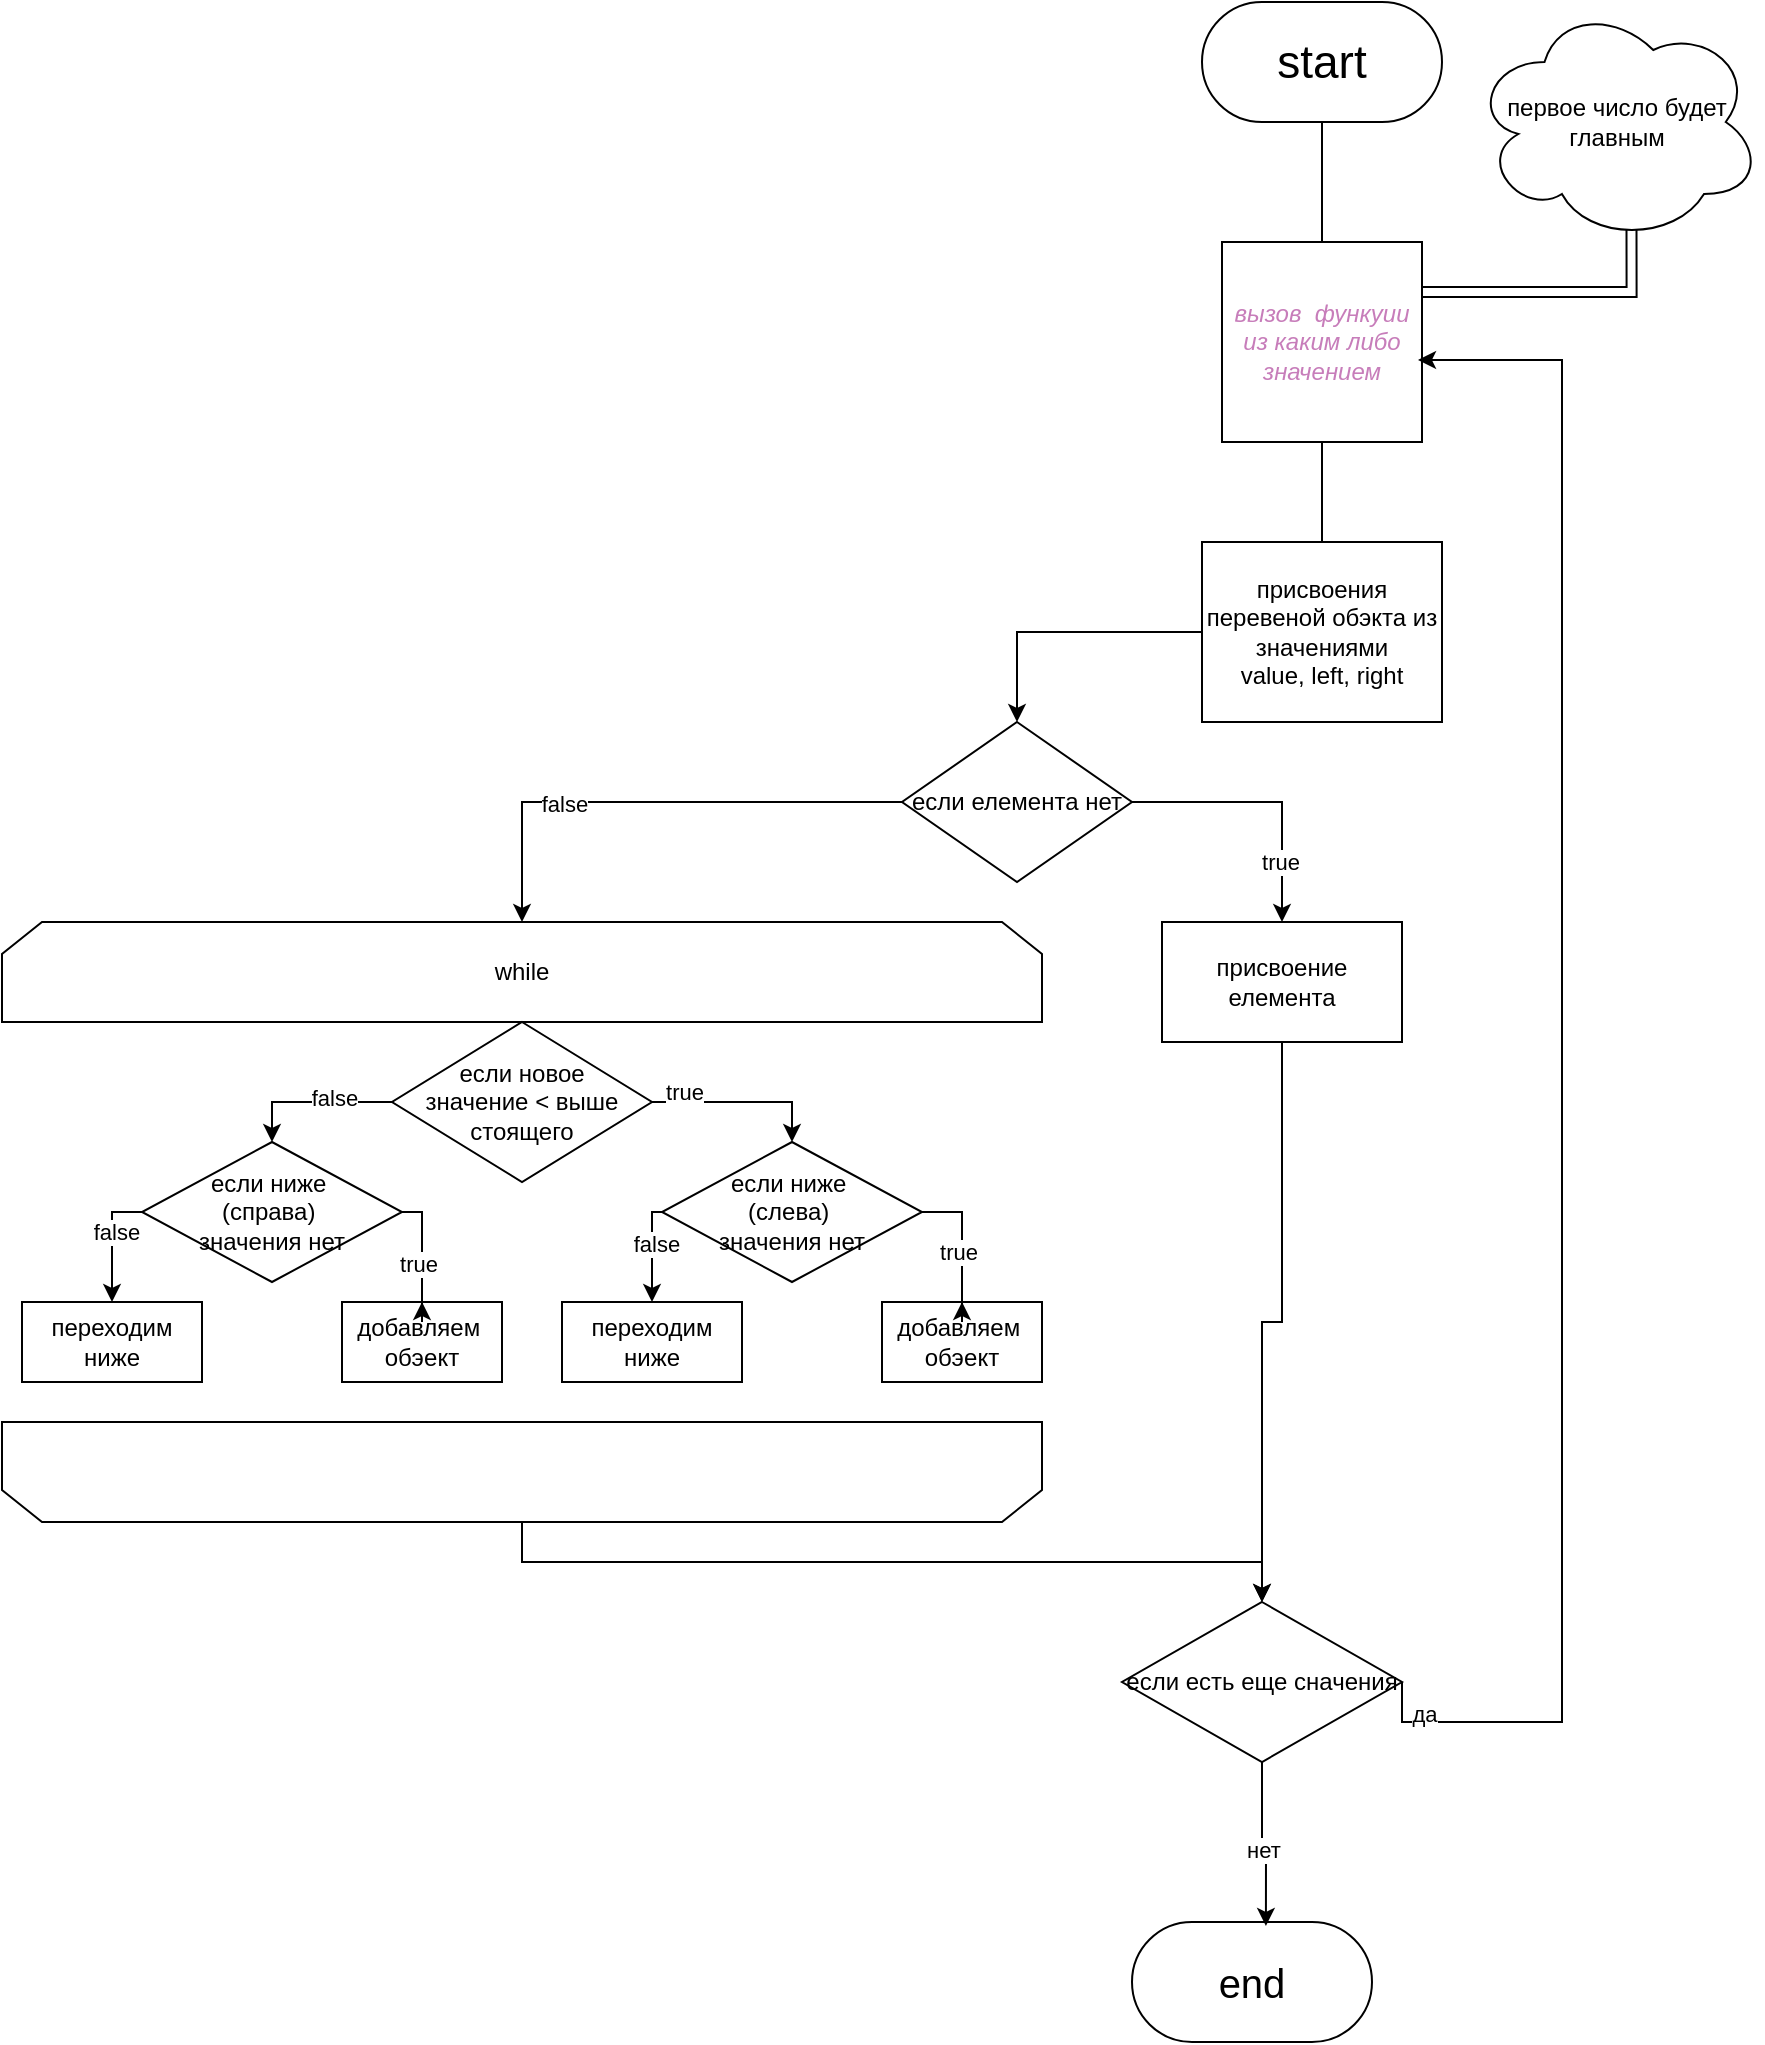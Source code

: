 <mxfile version="27.0.5">
  <diagram name="Страница — 1" id="SqMNiIPCnWZoppdZULFn">
    <mxGraphModel dx="2355" dy="811" grid="1" gridSize="10" guides="1" tooltips="1" connect="1" arrows="1" fold="1" page="1" pageScale="1" pageWidth="1169" pageHeight="827" math="0" shadow="0">
      <root>
        <mxCell id="0" />
        <mxCell id="1" parent="0" />
        <mxCell id="NlVr76MCza2HxT9_YBDf-3" value="" style="endArrow=none;html=1;rounded=0;entryX=0.5;entryY=1;entryDx=0;entryDy=0;exitX=0.5;exitY=0;exitDx=0;exitDy=0;" parent="1" source="NlVr76MCza2HxT9_YBDf-4" target="NlVr76MCza2HxT9_YBDf-18" edge="1">
          <mxGeometry width="50" height="50" relative="1" as="geometry">
            <mxPoint x="460" y="210" as="sourcePoint" />
            <mxPoint x="460" y="160" as="targetPoint" />
          </mxGeometry>
        </mxCell>
        <mxCell id="NlVr76MCza2HxT9_YBDf-6" style="edgeStyle=orthogonalEdgeStyle;rounded=0;orthogonalLoop=1;jettySize=auto;html=1;exitX=1;exitY=0.25;exitDx=0;exitDy=0;strokeColor=default;shape=link;width=5;entryX=0.55;entryY=0.95;entryDx=0;entryDy=0;entryPerimeter=0;" parent="1" source="NlVr76MCza2HxT9_YBDf-4" target="NlVr76MCza2HxT9_YBDf-5" edge="1">
          <mxGeometry relative="1" as="geometry">
            <Array as="points">
              <mxPoint x="615" y="235" />
            </Array>
          </mxGeometry>
        </mxCell>
        <mxCell id="NlVr76MCza2HxT9_YBDf-4" value="&lt;font color=&quot;#c77dba&quot;&gt;&lt;i&gt;вызов&amp;nbsp; функуии из каким либо значением&lt;/i&gt;&lt;/font&gt;" style="whiteSpace=wrap;html=1;aspect=fixed;" parent="1" vertex="1">
          <mxGeometry x="410" y="210" width="100" height="100" as="geometry" />
        </mxCell>
        <mxCell id="NlVr76MCza2HxT9_YBDf-5" value="первое число будет главным" style="ellipse;shape=cloud;whiteSpace=wrap;html=1;" parent="1" vertex="1">
          <mxGeometry x="535" y="90" width="145" height="120" as="geometry" />
        </mxCell>
        <mxCell id="NlVr76MCza2HxT9_YBDf-7" value="" style="endArrow=none;html=1;rounded=0;entryX=0.5;entryY=1;entryDx=0;entryDy=0;exitX=0.5;exitY=0;exitDx=0;exitDy=0;" parent="1" target="NlVr76MCza2HxT9_YBDf-4" edge="1">
          <mxGeometry width="50" height="50" relative="1" as="geometry">
            <mxPoint x="460" y="380" as="sourcePoint" />
            <mxPoint x="610" y="320" as="targetPoint" />
          </mxGeometry>
        </mxCell>
        <mxCell id="NlVr76MCza2HxT9_YBDf-11" value="" style="edgeStyle=orthogonalEdgeStyle;rounded=0;orthogonalLoop=1;jettySize=auto;html=1;" parent="1" target="NlVr76MCza2HxT9_YBDf-10" edge="1">
          <mxGeometry relative="1" as="geometry">
            <mxPoint x="460" y="380" as="sourcePoint" />
          </mxGeometry>
        </mxCell>
        <mxCell id="NlVr76MCza2HxT9_YBDf-13" value="" style="edgeStyle=orthogonalEdgeStyle;rounded=0;orthogonalLoop=1;jettySize=auto;html=1;entryX=0.5;entryY=0;entryDx=0;entryDy=0;" parent="1" source="NlVr76MCza2HxT9_YBDf-10" target="NlVr76MCza2HxT9_YBDf-14" edge="1">
          <mxGeometry relative="1" as="geometry">
            <mxPoint x="250" y="540" as="targetPoint" />
          </mxGeometry>
        </mxCell>
        <mxCell id="NlVr76MCza2HxT9_YBDf-10" value="присвоения перевеной обэкта из значениями&lt;br&gt;value, left, right" style="whiteSpace=wrap;html=1;" parent="1" vertex="1">
          <mxGeometry x="400" y="360" width="120" height="90" as="geometry" />
        </mxCell>
        <mxCell id="NlVr76MCza2HxT9_YBDf-16" value="" style="edgeStyle=orthogonalEdgeStyle;rounded=0;orthogonalLoop=1;jettySize=auto;html=1;exitX=1;exitY=0.5;exitDx=0;exitDy=0;" parent="1" source="NlVr76MCza2HxT9_YBDf-14" target="NlVr76MCza2HxT9_YBDf-15" edge="1">
          <mxGeometry relative="1" as="geometry" />
        </mxCell>
        <mxCell id="NlVr76MCza2HxT9_YBDf-57" value="true" style="edgeLabel;html=1;align=center;verticalAlign=middle;resizable=0;points=[];" parent="NlVr76MCza2HxT9_YBDf-16" vertex="1" connectable="0">
          <mxGeometry x="0.556" y="-1" relative="1" as="geometry">
            <mxPoint as="offset" />
          </mxGeometry>
        </mxCell>
        <mxCell id="NlVr76MCza2HxT9_YBDf-22" value="" style="edgeStyle=orthogonalEdgeStyle;rounded=0;orthogonalLoop=1;jettySize=auto;html=1;exitX=0;exitY=0.5;exitDx=0;exitDy=0;entryX=0.5;entryY=0;entryDx=0;entryDy=0;" parent="1" source="NlVr76MCza2HxT9_YBDf-14" target="NlVr76MCza2HxT9_YBDf-24" edge="1">
          <mxGeometry relative="1" as="geometry">
            <mxPoint x="220" y="550" as="targetPoint" />
          </mxGeometry>
        </mxCell>
        <mxCell id="NlVr76MCza2HxT9_YBDf-23" value="false" style="edgeLabel;html=1;align=center;verticalAlign=middle;resizable=0;points=[];" parent="NlVr76MCza2HxT9_YBDf-22" vertex="1" connectable="0">
          <mxGeometry x="0.356" y="1" relative="1" as="geometry">
            <mxPoint as="offset" />
          </mxGeometry>
        </mxCell>
        <mxCell id="NlVr76MCza2HxT9_YBDf-14" value="если елемента нет" style="rhombus;whiteSpace=wrap;html=1;" parent="1" vertex="1">
          <mxGeometry x="250" y="450" width="115" height="80" as="geometry" />
        </mxCell>
        <mxCell id="NlVr76MCza2HxT9_YBDf-61" style="edgeStyle=orthogonalEdgeStyle;rounded=0;orthogonalLoop=1;jettySize=auto;html=1;exitX=0.5;exitY=1;exitDx=0;exitDy=0;entryX=0.5;entryY=0;entryDx=0;entryDy=0;" parent="1" source="NlVr76MCza2HxT9_YBDf-15" target="NlVr76MCza2HxT9_YBDf-59" edge="1">
          <mxGeometry relative="1" as="geometry" />
        </mxCell>
        <mxCell id="NlVr76MCza2HxT9_YBDf-15" value="присвоение елемента" style="whiteSpace=wrap;html=1;" parent="1" vertex="1">
          <mxGeometry x="380" y="550" width="120" height="60" as="geometry" />
        </mxCell>
        <mxCell id="NlVr76MCza2HxT9_YBDf-18" value="start" style="rounded=1;whiteSpace=wrap;html=1;arcSize=50;fontSize=23;" parent="1" vertex="1">
          <mxGeometry x="400" y="90" width="120" height="60" as="geometry" />
        </mxCell>
        <mxCell id="NlVr76MCza2HxT9_YBDf-24" value="while" style="shape=loopLimit;whiteSpace=wrap;html=1;" parent="1" vertex="1">
          <mxGeometry x="-200" y="550" width="520" height="50" as="geometry" />
        </mxCell>
        <mxCell id="NlVr76MCza2HxT9_YBDf-60" style="edgeStyle=orthogonalEdgeStyle;rounded=0;orthogonalLoop=1;jettySize=auto;html=1;exitX=0.5;exitY=0;exitDx=0;exitDy=0;" parent="1" source="NlVr76MCza2HxT9_YBDf-25" target="NlVr76MCza2HxT9_YBDf-59" edge="1">
          <mxGeometry relative="1" as="geometry" />
        </mxCell>
        <mxCell id="NlVr76MCza2HxT9_YBDf-25" value="" style="shape=loopLimit;whiteSpace=wrap;html=1;rotation=-180;" parent="1" vertex="1">
          <mxGeometry x="-200" y="800" width="520" height="50" as="geometry" />
        </mxCell>
        <mxCell id="NlVr76MCza2HxT9_YBDf-33" value="" style="edgeStyle=orthogonalEdgeStyle;rounded=0;orthogonalLoop=1;jettySize=auto;html=1;entryX=0.5;entryY=0;entryDx=0;entryDy=0;" parent="1" source="NlVr76MCza2HxT9_YBDf-26" target="NlVr76MCza2HxT9_YBDf-35" edge="1">
          <mxGeometry relative="1" as="geometry">
            <mxPoint x="145" y="690" as="targetPoint" />
          </mxGeometry>
        </mxCell>
        <mxCell id="NlVr76MCza2HxT9_YBDf-34" value="true" style="edgeLabel;html=1;align=center;verticalAlign=middle;resizable=0;points=[];" parent="NlVr76MCza2HxT9_YBDf-33" vertex="1" connectable="0">
          <mxGeometry x="-0.657" y="5" relative="1" as="geometry">
            <mxPoint as="offset" />
          </mxGeometry>
        </mxCell>
        <mxCell id="NlVr76MCza2HxT9_YBDf-55" style="edgeStyle=orthogonalEdgeStyle;rounded=0;orthogonalLoop=1;jettySize=auto;html=1;exitX=0;exitY=0.5;exitDx=0;exitDy=0;entryX=0.5;entryY=0;entryDx=0;entryDy=0;" parent="1" source="NlVr76MCza2HxT9_YBDf-26" target="NlVr76MCza2HxT9_YBDf-50" edge="1">
          <mxGeometry relative="1" as="geometry" />
        </mxCell>
        <mxCell id="NlVr76MCza2HxT9_YBDf-56" value="false" style="edgeLabel;html=1;align=center;verticalAlign=middle;resizable=0;points=[];" parent="NlVr76MCza2HxT9_YBDf-55" vertex="1" connectable="0">
          <mxGeometry x="-0.275" y="-2" relative="1" as="geometry">
            <mxPoint as="offset" />
          </mxGeometry>
        </mxCell>
        <mxCell id="NlVr76MCza2HxT9_YBDf-26" value="если новое &lt;br&gt;значение &amp;lt; выше стоящего" style="rhombus;whiteSpace=wrap;html=1;" parent="1" vertex="1">
          <mxGeometry x="-5" y="600" width="130" height="80" as="geometry" />
        </mxCell>
        <mxCell id="NlVr76MCza2HxT9_YBDf-38" value="" style="edgeStyle=orthogonalEdgeStyle;rounded=0;orthogonalLoop=1;jettySize=auto;html=1;exitX=0;exitY=0.5;exitDx=0;exitDy=0;" parent="1" source="NlVr76MCza2HxT9_YBDf-35" target="NlVr76MCza2HxT9_YBDf-37" edge="1">
          <mxGeometry relative="1" as="geometry">
            <mxPoint x="215" y="740" as="sourcePoint" />
            <Array as="points">
              <mxPoint x="125" y="695" />
            </Array>
          </mxGeometry>
        </mxCell>
        <mxCell id="NlVr76MCza2HxT9_YBDf-39" value="false" style="edgeLabel;html=1;align=center;verticalAlign=middle;resizable=0;points=[];" parent="NlVr76MCza2HxT9_YBDf-38" vertex="1" connectable="0">
          <mxGeometry x="-0.16" y="2" relative="1" as="geometry">
            <mxPoint as="offset" />
          </mxGeometry>
        </mxCell>
        <mxCell id="NlVr76MCza2HxT9_YBDf-35" value="если ниже&amp;nbsp;&lt;div&gt;(слева)&amp;nbsp;&lt;br&gt;значения нет&lt;/div&gt;" style="rhombus;whiteSpace=wrap;html=1;" parent="1" vertex="1">
          <mxGeometry x="130" y="660" width="130" height="70" as="geometry" />
        </mxCell>
        <mxCell id="NlVr76MCza2HxT9_YBDf-37" value="переходим ниже" style="whiteSpace=wrap;html=1;" parent="1" vertex="1">
          <mxGeometry x="80" y="740" width="90" height="40" as="geometry" />
        </mxCell>
        <mxCell id="NlVr76MCza2HxT9_YBDf-41" value="добавляем&amp;nbsp;&lt;br&gt;обэект" style="whiteSpace=wrap;html=1;" parent="1" vertex="1">
          <mxGeometry x="240" y="740" width="80" height="40" as="geometry" />
        </mxCell>
        <mxCell id="NlVr76MCza2HxT9_YBDf-43" style="edgeStyle=orthogonalEdgeStyle;rounded=0;orthogonalLoop=1;jettySize=auto;html=1;exitX=1;exitY=0.5;exitDx=0;exitDy=0;entryX=0.5;entryY=0;entryDx=0;entryDy=0;" parent="1" source="NlVr76MCza2HxT9_YBDf-35" target="NlVr76MCza2HxT9_YBDf-41" edge="1">
          <mxGeometry relative="1" as="geometry">
            <Array as="points">
              <mxPoint x="280" y="695" />
              <mxPoint x="280" y="750" />
            </Array>
          </mxGeometry>
        </mxCell>
        <mxCell id="NlVr76MCza2HxT9_YBDf-44" value="true" style="edgeLabel;html=1;align=center;verticalAlign=middle;resizable=0;points=[];" parent="NlVr76MCza2HxT9_YBDf-43" vertex="1" connectable="0">
          <mxGeometry x="-0.054" y="-2" relative="1" as="geometry">
            <mxPoint as="offset" />
          </mxGeometry>
        </mxCell>
        <mxCell id="NlVr76MCza2HxT9_YBDf-48" value="" style="edgeStyle=orthogonalEdgeStyle;rounded=0;orthogonalLoop=1;jettySize=auto;html=1;exitX=0;exitY=0.5;exitDx=0;exitDy=0;" parent="1" source="NlVr76MCza2HxT9_YBDf-50" target="NlVr76MCza2HxT9_YBDf-51" edge="1">
          <mxGeometry relative="1" as="geometry">
            <mxPoint x="-55" y="740" as="sourcePoint" />
            <Array as="points">
              <mxPoint x="-145" y="695" />
            </Array>
          </mxGeometry>
        </mxCell>
        <mxCell id="NlVr76MCza2HxT9_YBDf-49" value="false" style="edgeLabel;html=1;align=center;verticalAlign=middle;resizable=0;points=[];" parent="NlVr76MCza2HxT9_YBDf-48" vertex="1" connectable="0">
          <mxGeometry x="-0.16" y="2" relative="1" as="geometry">
            <mxPoint as="offset" />
          </mxGeometry>
        </mxCell>
        <mxCell id="NlVr76MCza2HxT9_YBDf-50" value="если ниже&amp;nbsp;&lt;div&gt;(справа)&amp;nbsp;&lt;br&gt;значения нет&lt;/div&gt;" style="rhombus;whiteSpace=wrap;html=1;" parent="1" vertex="1">
          <mxGeometry x="-130" y="660" width="130" height="70" as="geometry" />
        </mxCell>
        <mxCell id="NlVr76MCza2HxT9_YBDf-51" value="переходим ниже" style="whiteSpace=wrap;html=1;" parent="1" vertex="1">
          <mxGeometry x="-190" y="740" width="90" height="40" as="geometry" />
        </mxCell>
        <mxCell id="NlVr76MCza2HxT9_YBDf-52" value="добавляем&amp;nbsp;&lt;br&gt;обэект" style="whiteSpace=wrap;html=1;" parent="1" vertex="1">
          <mxGeometry x="-30" y="740" width="80" height="40" as="geometry" />
        </mxCell>
        <mxCell id="NlVr76MCza2HxT9_YBDf-53" style="edgeStyle=orthogonalEdgeStyle;rounded=0;orthogonalLoop=1;jettySize=auto;html=1;exitX=1;exitY=0.5;exitDx=0;exitDy=0;entryX=0.5;entryY=0;entryDx=0;entryDy=0;" parent="1" source="NlVr76MCza2HxT9_YBDf-50" target="NlVr76MCza2HxT9_YBDf-52" edge="1">
          <mxGeometry relative="1" as="geometry">
            <Array as="points">
              <mxPoint x="10" y="695" />
              <mxPoint x="10" y="750" />
            </Array>
          </mxGeometry>
        </mxCell>
        <mxCell id="NlVr76MCza2HxT9_YBDf-54" value="true" style="edgeLabel;html=1;align=center;verticalAlign=middle;resizable=0;points=[];" parent="NlVr76MCza2HxT9_YBDf-53" vertex="1" connectable="0">
          <mxGeometry x="-0.054" y="-2" relative="1" as="geometry">
            <mxPoint as="offset" />
          </mxGeometry>
        </mxCell>
        <mxCell id="NlVr76MCza2HxT9_YBDf-58" value="end" style="rounded=1;whiteSpace=wrap;html=1;arcSize=50;fontSize=20;" parent="1" vertex="1">
          <mxGeometry x="365" y="1050" width="120" height="60" as="geometry" />
        </mxCell>
        <mxCell id="NlVr76MCza2HxT9_YBDf-64" style="edgeStyle=orthogonalEdgeStyle;rounded=0;orthogonalLoop=1;jettySize=auto;html=1;exitX=1;exitY=0.5;exitDx=0;exitDy=0;entryX=0.98;entryY=0.59;entryDx=0;entryDy=0;entryPerimeter=0;" parent="1" source="NlVr76MCza2HxT9_YBDf-59" target="NlVr76MCza2HxT9_YBDf-4" edge="1">
          <mxGeometry relative="1" as="geometry">
            <mxPoint x="550" y="960" as="sourcePoint" />
            <mxPoint x="640" y="270" as="targetPoint" />
            <Array as="points">
              <mxPoint x="580" y="950" />
              <mxPoint x="580" y="269" />
            </Array>
          </mxGeometry>
        </mxCell>
        <mxCell id="NlVr76MCza2HxT9_YBDf-65" value="да" style="edgeLabel;html=1;align=center;verticalAlign=middle;resizable=0;points=[];" parent="NlVr76MCza2HxT9_YBDf-64" vertex="1" connectable="0">
          <mxGeometry x="-0.927" y="4" relative="1" as="geometry">
            <mxPoint as="offset" />
          </mxGeometry>
        </mxCell>
        <mxCell id="NlVr76MCza2HxT9_YBDf-59" value="если есть еще сначения" style="rhombus;whiteSpace=wrap;html=1;" parent="1" vertex="1">
          <mxGeometry x="360" y="890" width="140" height="80" as="geometry" />
        </mxCell>
        <mxCell id="NlVr76MCza2HxT9_YBDf-62" style="edgeStyle=orthogonalEdgeStyle;rounded=0;orthogonalLoop=1;jettySize=auto;html=1;exitX=0.5;exitY=1;exitDx=0;exitDy=0;entryX=0.558;entryY=0.033;entryDx=0;entryDy=0;entryPerimeter=0;" parent="1" source="NlVr76MCza2HxT9_YBDf-59" target="NlVr76MCza2HxT9_YBDf-58" edge="1">
          <mxGeometry relative="1" as="geometry" />
        </mxCell>
        <mxCell id="NlVr76MCza2HxT9_YBDf-63" value="нет&amp;nbsp;" style="edgeLabel;html=1;align=center;verticalAlign=middle;resizable=0;points=[];" parent="NlVr76MCza2HxT9_YBDf-62" vertex="1" connectable="0">
          <mxGeometry x="-0.016" y="-4" relative="1" as="geometry">
            <mxPoint as="offset" />
          </mxGeometry>
        </mxCell>
      </root>
    </mxGraphModel>
  </diagram>
</mxfile>
